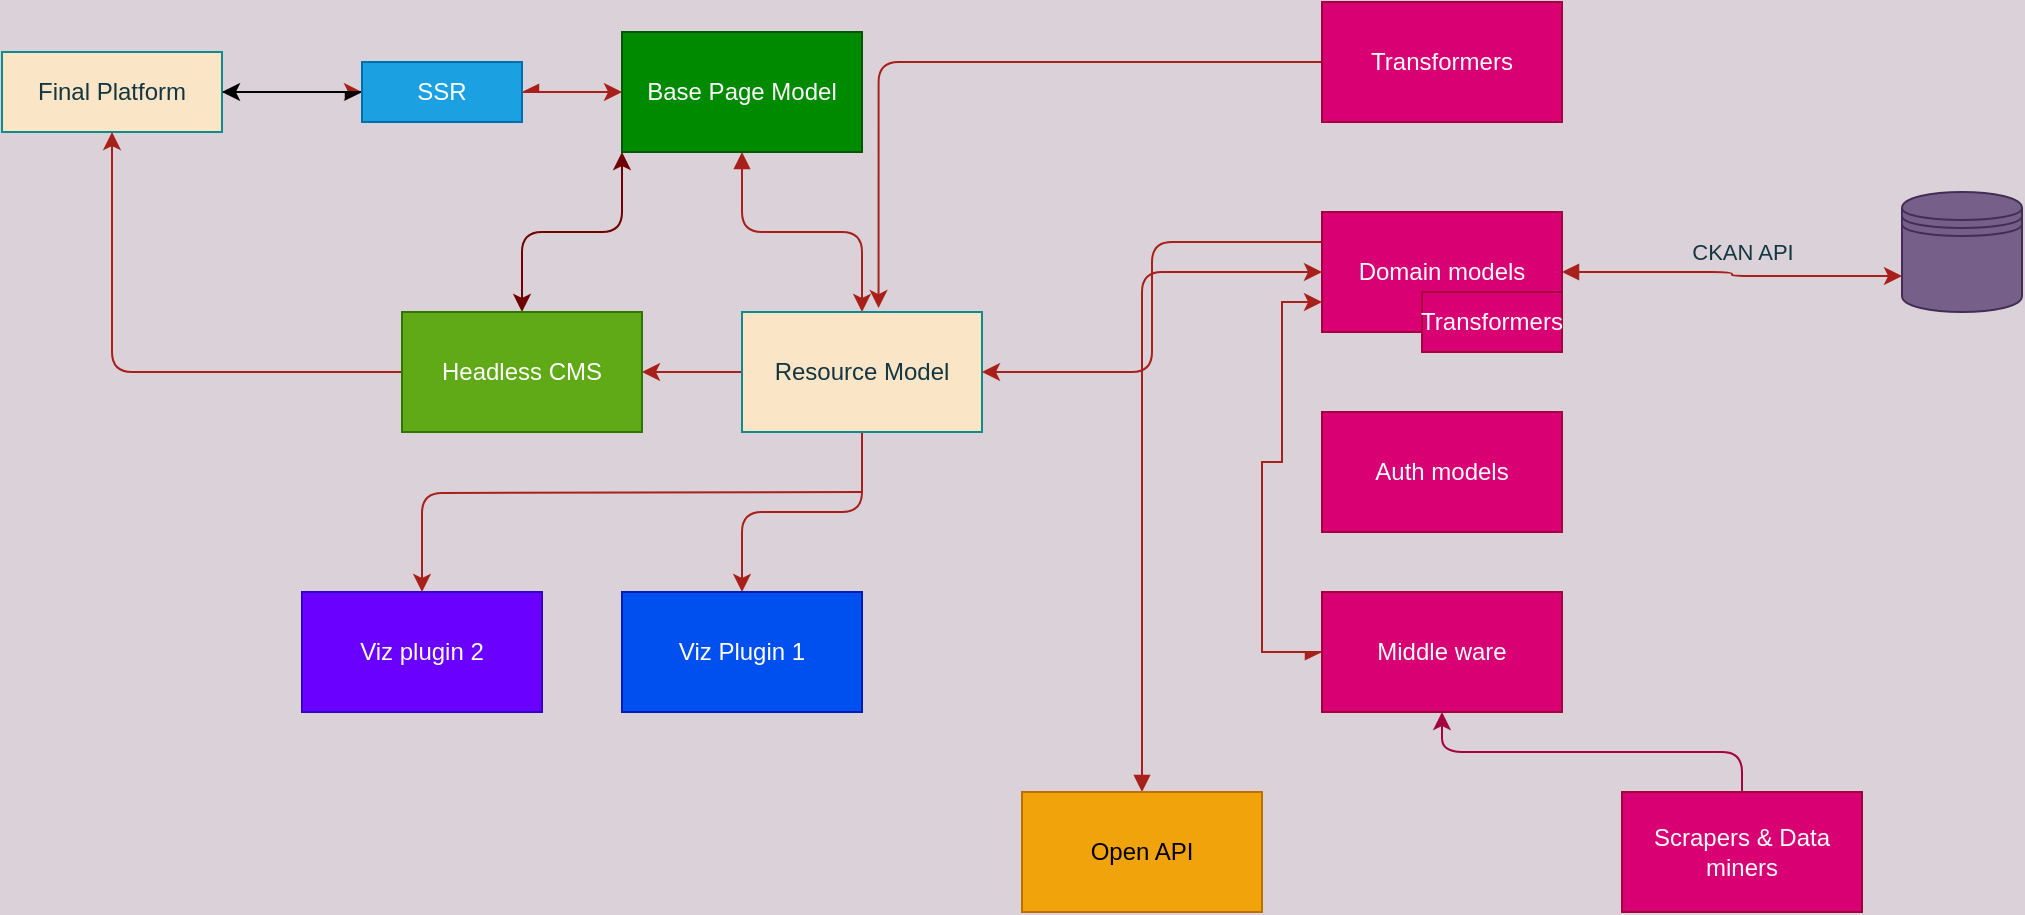 <mxfile>
    <diagram id="JFMgObX7a8RLx0mdCkn_" name="Page-1">
        <mxGraphModel dx="1074" dy="1900" grid="1" gridSize="10" guides="1" tooltips="1" connect="1" arrows="1" fold="1" page="1" pageScale="1" pageWidth="1700" pageHeight="1100" background="#DAD2D8" math="0" shadow="0">
            <root>
                <mxCell id="0"/>
                <mxCell id="1" parent="0"/>
                <mxCell id="5" value="" style="edgeStyle=orthogonalEdgeStyle;rounded=0;orthogonalLoop=1;jettySize=auto;html=1;strokeColor=#A8201A;fontColor=#143642;labelBackgroundColor=#DAD2D8;" parent="1" source="3" target="4" edge="1">
                    <mxGeometry relative="1" as="geometry"/>
                </mxCell>
                <mxCell id="3" value="Final Platform" style="whiteSpace=wrap;html=1;fillColor=#FAE5C7;strokeColor=#0F8B8D;fontColor=#143642;" parent="1" vertex="1">
                    <mxGeometry x="20" y="-690" width="110" height="40" as="geometry"/>
                </mxCell>
                <mxCell id="13" value="" style="edgeStyle=orthogonalEdgeStyle;curved=0;rounded=1;sketch=0;orthogonalLoop=1;jettySize=auto;html=1;fontColor=#143642;strokeColor=#A8201A;fillColor=#FAE5C7;startArrow=async;startFill=1;" parent="1" source="4" target="12" edge="1">
                    <mxGeometry relative="1" as="geometry"/>
                </mxCell>
                <mxCell id="55" value="" style="edgeStyle=orthogonalEdgeStyle;rounded=0;orthogonalLoop=1;jettySize=auto;html=1;startArrow=async;startFill=1;" parent="1" source="4" target="3" edge="1">
                    <mxGeometry relative="1" as="geometry"/>
                </mxCell>
                <mxCell id="4" value="SSR" style="whiteSpace=wrap;html=1;fillColor=#1ba1e2;strokeColor=#006EAF;fontColor=#ffffff;" parent="1" vertex="1">
                    <mxGeometry x="200" y="-685" width="80" height="30" as="geometry"/>
                </mxCell>
                <mxCell id="8" style="edgeStyle=orthogonalEdgeStyle;rounded=0;orthogonalLoop=1;jettySize=auto;html=1;exitX=0.5;exitY=1;exitDx=0;exitDy=0;strokeColor=#A8201A;fontColor=#143642;labelBackgroundColor=#DAD2D8;" parent="1" edge="1">
                    <mxGeometry relative="1" as="geometry">
                        <mxPoint x="400" y="-530" as="sourcePoint"/>
                        <mxPoint x="400" y="-530" as="targetPoint"/>
                    </mxGeometry>
                </mxCell>
                <mxCell id="17" value="" style="edgeStyle=orthogonalEdgeStyle;curved=0;rounded=1;sketch=0;orthogonalLoop=1;jettySize=auto;html=1;fontColor=#143642;strokeColor=#A8201A;fillColor=#FAE5C7;startArrow=block;startFill=1;" parent="1" source="12" target="16" edge="1">
                    <mxGeometry relative="1" as="geometry"/>
                </mxCell>
                <mxCell id="25" style="edgeStyle=orthogonalEdgeStyle;curved=0;rounded=1;sketch=0;orthogonalLoop=1;jettySize=auto;html=1;exitX=0;exitY=1;exitDx=0;exitDy=0;fontColor=#143642;fillColor=#a20025;startArrow=classic;startFill=1;strokeColor=#6F0000;" parent="1" source="12" target="24" edge="1">
                    <mxGeometry relative="1" as="geometry"/>
                </mxCell>
                <mxCell id="12" value="Base Page Model" style="whiteSpace=wrap;html=1;fontColor=#ffffff;strokeColor=#005700;fillColor=#008a00;" parent="1" vertex="1">
                    <mxGeometry x="330" y="-700" width="120" height="60" as="geometry"/>
                </mxCell>
                <mxCell id="19" value="" style="edgeStyle=orthogonalEdgeStyle;curved=0;rounded=1;sketch=0;orthogonalLoop=1;jettySize=auto;html=1;fontColor=#143642;strokeColor=#A8201A;fillColor=#FAE5C7;" parent="1" source="16" target="18" edge="1">
                    <mxGeometry relative="1" as="geometry"/>
                </mxCell>
                <mxCell id="27" style="edgeStyle=orthogonalEdgeStyle;curved=0;rounded=1;sketch=0;orthogonalLoop=1;jettySize=auto;html=1;exitX=0;exitY=0.5;exitDx=0;exitDy=0;entryX=1;entryY=0.5;entryDx=0;entryDy=0;fontColor=#143642;strokeColor=#A8201A;fillColor=#FAE5C7;" parent="1" source="16" target="24" edge="1">
                    <mxGeometry relative="1" as="geometry"/>
                </mxCell>
                <mxCell id="16" value="Resource Model" style="whiteSpace=wrap;html=1;fontColor=#143642;strokeColor=#0F8B8D;fillColor=#FAE5C7;" parent="1" vertex="1">
                    <mxGeometry x="390" y="-560" width="120" height="60" as="geometry"/>
                </mxCell>
                <mxCell id="18" value="Viz Plugin 1" style="whiteSpace=wrap;html=1;fontColor=#ffffff;strokeColor=#001DBC;fillColor=#0050ef;" parent="1" vertex="1">
                    <mxGeometry x="330" y="-420" width="120" height="60" as="geometry"/>
                </mxCell>
                <mxCell id="20" value="Viz plugin 2" style="whiteSpace=wrap;html=1;fontColor=#ffffff;strokeColor=#3700CC;fillColor=#6a00ff;" parent="1" vertex="1">
                    <mxGeometry x="170" y="-420" width="120" height="60" as="geometry"/>
                </mxCell>
                <mxCell id="23" value="" style="edgeStyle=orthogonalEdgeStyle;curved=0;rounded=1;sketch=0;orthogonalLoop=1;jettySize=auto;html=1;fontColor=#143642;strokeColor=#A8201A;fillColor=#FAE5C7;entryX=0.5;entryY=0;entryDx=0;entryDy=0;" parent="1" target="20" edge="1">
                    <mxGeometry relative="1" as="geometry">
                        <mxPoint x="450" y="-470" as="sourcePoint"/>
                        <mxPoint x="580" y="-430" as="targetPoint"/>
                    </mxGeometry>
                </mxCell>
                <mxCell id="26" style="edgeStyle=orthogonalEdgeStyle;curved=0;rounded=1;sketch=0;orthogonalLoop=1;jettySize=auto;html=1;exitX=0;exitY=0.5;exitDx=0;exitDy=0;entryX=0.5;entryY=1;entryDx=0;entryDy=0;fontColor=#143642;strokeColor=#A8201A;fillColor=#FAE5C7;" parent="1" source="24" target="3" edge="1">
                    <mxGeometry relative="1" as="geometry"/>
                </mxCell>
                <mxCell id="24" value="Headless CMS" style="whiteSpace=wrap;html=1;rounded=0;sketch=0;fontColor=#ffffff;strokeColor=#2D7600;fillColor=#60a917;" parent="1" vertex="1">
                    <mxGeometry x="220" y="-560" width="120" height="60" as="geometry"/>
                </mxCell>
                <mxCell id="54" style="edgeStyle=orthogonalEdgeStyle;curved=0;rounded=1;sketch=0;orthogonalLoop=1;jettySize=auto;html=1;exitX=0;exitY=0.5;exitDx=0;exitDy=0;fontColor=#143642;startArrow=none;startFill=0;strokeColor=#A8201A;fillColor=#FAE5C7;entryX=0.569;entryY=-0.033;entryDx=0;entryDy=0;entryPerimeter=0;" parent="1" source="41" target="16" edge="1">
                    <mxGeometry relative="1" as="geometry">
                        <mxPoint x="490.0" y="-530" as="targetPoint"/>
                    </mxGeometry>
                </mxCell>
                <mxCell id="41" value="Transformers" style="whiteSpace=wrap;html=1;rounded=0;sketch=0;fontColor=#ffffff;strokeColor=#A50040;fillColor=#d80073;" parent="1" vertex="1">
                    <mxGeometry x="680" y="-715" width="120" height="60" as="geometry"/>
                </mxCell>
                <mxCell id="45" style="edgeStyle=orthogonalEdgeStyle;curved=0;rounded=1;sketch=0;orthogonalLoop=1;jettySize=auto;html=1;exitX=1;exitY=0.5;exitDx=0;exitDy=0;entryX=0;entryY=0.7;entryDx=0;entryDy=0;fontColor=#143642;startArrow=block;startFill=1;fillColor=#FAE5C7;strokeColor=#A8201A;" parent="1" source="42" target="44" edge="1">
                    <mxGeometry relative="1" as="geometry"/>
                </mxCell>
                <mxCell id="46" value="CKAN API" style="edgeLabel;html=1;align=center;verticalAlign=middle;resizable=0;points=[];fontColor=#143642;labelBackgroundColor=none;" parent="45" vertex="1" connectable="0">
                    <mxGeometry x="-0.349" y="-1" relative="1" as="geometry">
                        <mxPoint x="34" y="-11" as="offset"/>
                    </mxGeometry>
                </mxCell>
                <mxCell id="50" style="edgeStyle=orthogonalEdgeStyle;curved=0;rounded=1;sketch=0;orthogonalLoop=1;jettySize=auto;html=1;exitX=0;exitY=0.25;exitDx=0;exitDy=0;fontColor=#143642;startArrow=none;startFill=0;strokeColor=#A8201A;fillColor=#FAE5C7;" parent="1" source="42" target="16" edge="1">
                    <mxGeometry relative="1" as="geometry"/>
                </mxCell>
                <mxCell id="42" value="Domain models" style="whiteSpace=wrap;html=1;rounded=0;sketch=0;fontColor=#ffffff;strokeColor=#A50040;fillColor=#d80073;" parent="1" vertex="1">
                    <mxGeometry x="680" y="-610" width="120" height="60" as="geometry"/>
                </mxCell>
                <mxCell id="43" value="Auth models" style="whiteSpace=wrap;html=1;rounded=0;sketch=0;fontColor=#ffffff;strokeColor=#A50040;fillColor=#d80073;" parent="1" vertex="1">
                    <mxGeometry x="680" y="-510" width="120" height="60" as="geometry"/>
                </mxCell>
                <mxCell id="44" value="" style="shape=datastore;whiteSpace=wrap;html=1;rounded=0;sketch=0;fontColor=#ffffff;strokeColor=#432D57;fillColor=#76608a;" parent="1" vertex="1">
                    <mxGeometry x="970" y="-620" width="60" height="60" as="geometry"/>
                </mxCell>
                <mxCell id="49" style="edgeStyle=orthogonalEdgeStyle;curved=0;rounded=1;sketch=0;orthogonalLoop=1;jettySize=auto;html=1;entryX=0;entryY=0.5;entryDx=0;entryDy=0;fontColor=#143642;startArrow=block;startFill=1;strokeColor=#A8201A;fillColor=#FAE5C7;" parent="1" source="47" target="42" edge="1">
                    <mxGeometry relative="1" as="geometry">
                        <Array as="points">
                            <mxPoint x="590" y="-580"/>
                        </Array>
                    </mxGeometry>
                </mxCell>
                <mxCell id="47" value="Open API" style="whiteSpace=wrap;html=1;rounded=0;labelBackgroundColor=none;sketch=0;fontColor=#000000;strokeColor=#BD7000;fillColor=#f0a30a;" parent="1" vertex="1">
                    <mxGeometry x="530" y="-320" width="120" height="60" as="geometry"/>
                </mxCell>
                <mxCell id="52" style="edgeStyle=orthogonalEdgeStyle;curved=0;rounded=1;sketch=0;orthogonalLoop=1;jettySize=auto;html=1;exitX=0.5;exitY=0;exitDx=0;exitDy=0;fontColor=#143642;startArrow=none;startFill=0;strokeColor=#A50040;fillColor=#d80073;" parent="1" source="48" target="51" edge="1">
                    <mxGeometry relative="1" as="geometry"/>
                </mxCell>
                <mxCell id="48" value="Scrapers &amp;amp; Data miners" style="whiteSpace=wrap;html=1;rounded=0;labelBackgroundColor=none;sketch=0;fontColor=#ffffff;strokeColor=#A50040;fillColor=#d80073;" parent="1" vertex="1">
                    <mxGeometry x="830" y="-320" width="120" height="60" as="geometry"/>
                </mxCell>
                <mxCell id="56" style="edgeStyle=orthogonalEdgeStyle;rounded=0;orthogonalLoop=1;jettySize=auto;html=1;entryX=0;entryY=0.75;entryDx=0;entryDy=0;startArrow=async;startFill=1;strokeColor=#A8201A;" parent="1" source="51" target="42" edge="1">
                    <mxGeometry relative="1" as="geometry">
                        <Array as="points">
                            <mxPoint x="650" y="-390"/>
                            <mxPoint x="650" y="-485"/>
                            <mxPoint x="660" y="-485"/>
                            <mxPoint x="660" y="-565"/>
                        </Array>
                    </mxGeometry>
                </mxCell>
                <mxCell id="51" value="Middle ware" style="whiteSpace=wrap;html=1;rounded=0;labelBackgroundColor=none;sketch=0;fontColor=#ffffff;strokeColor=#A50040;fillColor=#d80073;" parent="1" vertex="1">
                    <mxGeometry x="680" y="-420" width="120" height="60" as="geometry"/>
                </mxCell>
                <mxCell id="53" value="Transformers" style="whiteSpace=wrap;html=1;rounded=0;labelBackgroundColor=none;sketch=0;fontColor=#ffffff;strokeColor=#A50040;fillColor=#d80073;" parent="1" vertex="1">
                    <mxGeometry x="730" y="-570" width="70" height="30" as="geometry"/>
                </mxCell>
            </root>
        </mxGraphModel>
    </diagram>
</mxfile>